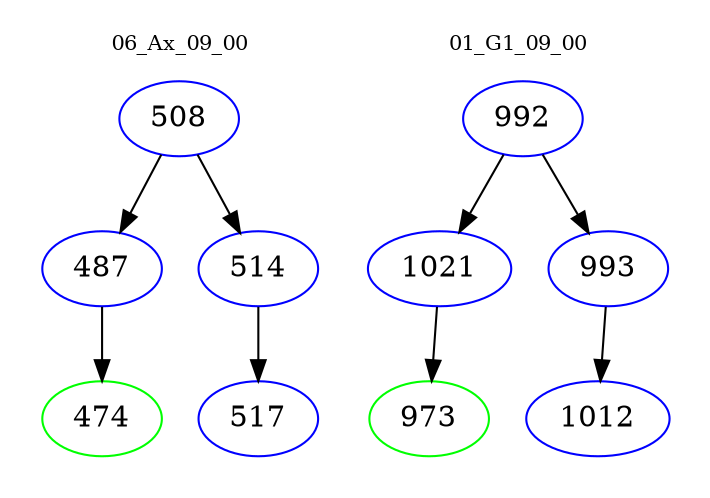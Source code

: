 digraph{
subgraph cluster_0 {
color = white
label = "06_Ax_09_00";
fontsize=10;
T0_508 [label="508", color="blue"]
T0_508 -> T0_487 [color="black"]
T0_487 [label="487", color="blue"]
T0_487 -> T0_474 [color="black"]
T0_474 [label="474", color="green"]
T0_508 -> T0_514 [color="black"]
T0_514 [label="514", color="blue"]
T0_514 -> T0_517 [color="black"]
T0_517 [label="517", color="blue"]
}
subgraph cluster_1 {
color = white
label = "01_G1_09_00";
fontsize=10;
T1_992 [label="992", color="blue"]
T1_992 -> T1_1021 [color="black"]
T1_1021 [label="1021", color="blue"]
T1_1021 -> T1_973 [color="black"]
T1_973 [label="973", color="green"]
T1_992 -> T1_993 [color="black"]
T1_993 [label="993", color="blue"]
T1_993 -> T1_1012 [color="black"]
T1_1012 [label="1012", color="blue"]
}
}
